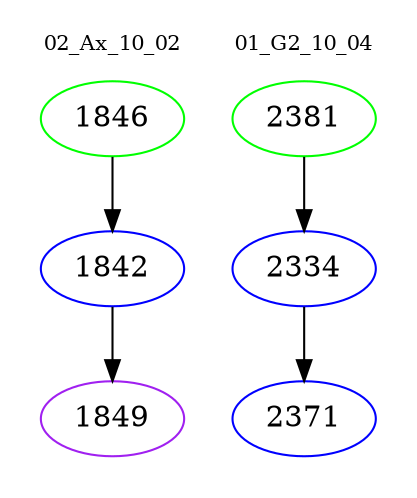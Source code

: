 digraph{
subgraph cluster_0 {
color = white
label = "02_Ax_10_02";
fontsize=10;
T0_1846 [label="1846", color="green"]
T0_1846 -> T0_1842 [color="black"]
T0_1842 [label="1842", color="blue"]
T0_1842 -> T0_1849 [color="black"]
T0_1849 [label="1849", color="purple"]
}
subgraph cluster_1 {
color = white
label = "01_G2_10_04";
fontsize=10;
T1_2381 [label="2381", color="green"]
T1_2381 -> T1_2334 [color="black"]
T1_2334 [label="2334", color="blue"]
T1_2334 -> T1_2371 [color="black"]
T1_2371 [label="2371", color="blue"]
}
}

